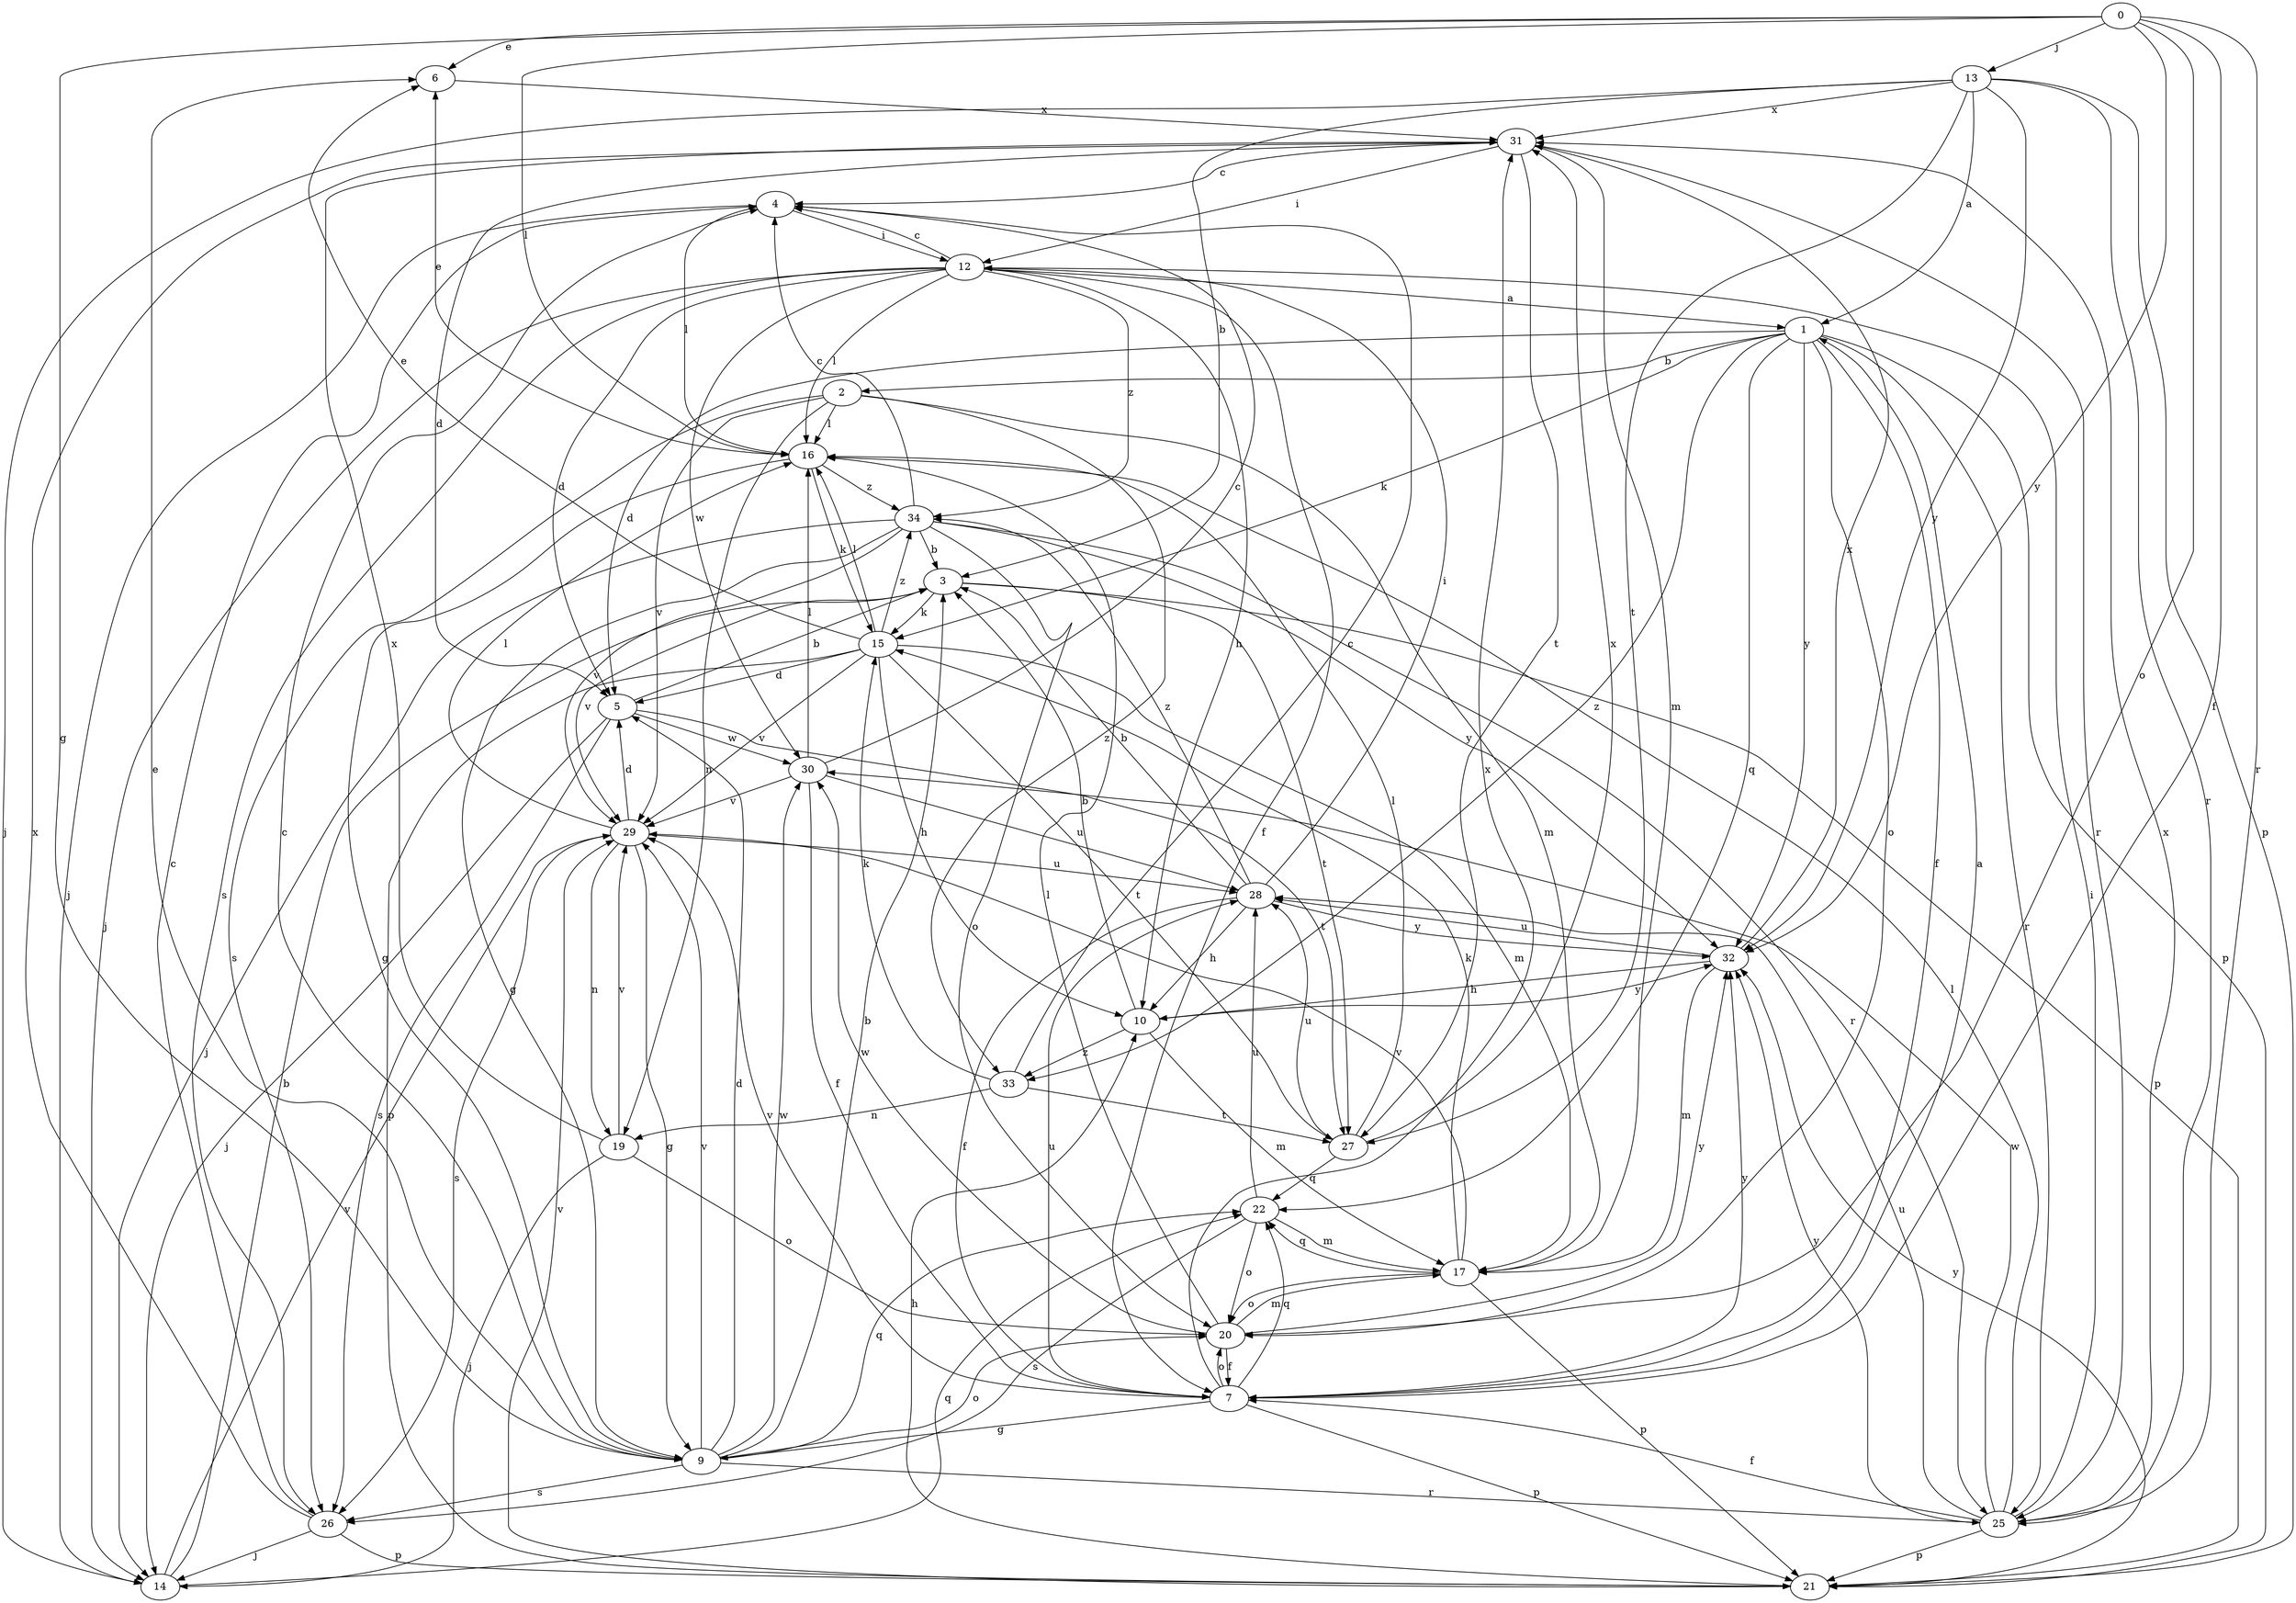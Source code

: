 strict digraph  {
0;
1;
2;
3;
4;
5;
6;
7;
9;
10;
12;
13;
14;
15;
16;
17;
19;
20;
21;
22;
25;
26;
27;
28;
29;
30;
31;
32;
33;
34;
0 -> 6  [label=e];
0 -> 7  [label=f];
0 -> 9  [label=g];
0 -> 13  [label=j];
0 -> 16  [label=l];
0 -> 20  [label=o];
0 -> 25  [label=r];
0 -> 32  [label=y];
1 -> 2  [label=b];
1 -> 5  [label=d];
1 -> 7  [label=f];
1 -> 15  [label=k];
1 -> 20  [label=o];
1 -> 21  [label=p];
1 -> 22  [label=q];
1 -> 25  [label=r];
1 -> 32  [label=y];
1 -> 33  [label=z];
2 -> 16  [label=l];
2 -> 17  [label=m];
2 -> 19  [label=n];
2 -> 26  [label=s];
2 -> 29  [label=v];
2 -> 33  [label=z];
3 -> 15  [label=k];
3 -> 21  [label=p];
3 -> 27  [label=t];
3 -> 29  [label=v];
4 -> 12  [label=i];
4 -> 14  [label=j];
4 -> 16  [label=l];
5 -> 3  [label=b];
5 -> 14  [label=j];
5 -> 26  [label=s];
5 -> 27  [label=t];
5 -> 30  [label=w];
6 -> 31  [label=x];
7 -> 1  [label=a];
7 -> 9  [label=g];
7 -> 20  [label=o];
7 -> 21  [label=p];
7 -> 22  [label=q];
7 -> 28  [label=u];
7 -> 29  [label=v];
7 -> 31  [label=x];
7 -> 32  [label=y];
9 -> 3  [label=b];
9 -> 4  [label=c];
9 -> 5  [label=d];
9 -> 6  [label=e];
9 -> 20  [label=o];
9 -> 22  [label=q];
9 -> 25  [label=r];
9 -> 26  [label=s];
9 -> 29  [label=v];
9 -> 30  [label=w];
10 -> 3  [label=b];
10 -> 17  [label=m];
10 -> 32  [label=y];
10 -> 33  [label=z];
12 -> 1  [label=a];
12 -> 4  [label=c];
12 -> 5  [label=d];
12 -> 7  [label=f];
12 -> 10  [label=h];
12 -> 14  [label=j];
12 -> 16  [label=l];
12 -> 26  [label=s];
12 -> 30  [label=w];
12 -> 34  [label=z];
13 -> 1  [label=a];
13 -> 3  [label=b];
13 -> 14  [label=j];
13 -> 21  [label=p];
13 -> 25  [label=r];
13 -> 27  [label=t];
13 -> 31  [label=x];
13 -> 32  [label=y];
14 -> 3  [label=b];
14 -> 22  [label=q];
14 -> 29  [label=v];
15 -> 5  [label=d];
15 -> 6  [label=e];
15 -> 10  [label=h];
15 -> 16  [label=l];
15 -> 17  [label=m];
15 -> 21  [label=p];
15 -> 27  [label=t];
15 -> 29  [label=v];
15 -> 34  [label=z];
16 -> 6  [label=e];
16 -> 9  [label=g];
16 -> 15  [label=k];
16 -> 34  [label=z];
17 -> 15  [label=k];
17 -> 20  [label=o];
17 -> 21  [label=p];
17 -> 22  [label=q];
17 -> 29  [label=v];
19 -> 14  [label=j];
19 -> 20  [label=o];
19 -> 29  [label=v];
19 -> 31  [label=x];
20 -> 7  [label=f];
20 -> 16  [label=l];
20 -> 17  [label=m];
20 -> 30  [label=w];
20 -> 32  [label=y];
21 -> 10  [label=h];
21 -> 29  [label=v];
21 -> 32  [label=y];
22 -> 17  [label=m];
22 -> 20  [label=o];
22 -> 26  [label=s];
22 -> 28  [label=u];
25 -> 7  [label=f];
25 -> 12  [label=i];
25 -> 16  [label=l];
25 -> 21  [label=p];
25 -> 28  [label=u];
25 -> 30  [label=w];
25 -> 31  [label=x];
25 -> 32  [label=y];
26 -> 4  [label=c];
26 -> 14  [label=j];
26 -> 21  [label=p];
26 -> 31  [label=x];
27 -> 16  [label=l];
27 -> 22  [label=q];
27 -> 28  [label=u];
27 -> 31  [label=x];
28 -> 3  [label=b];
28 -> 7  [label=f];
28 -> 10  [label=h];
28 -> 12  [label=i];
28 -> 32  [label=y];
28 -> 34  [label=z];
29 -> 5  [label=d];
29 -> 9  [label=g];
29 -> 16  [label=l];
29 -> 19  [label=n];
29 -> 26  [label=s];
29 -> 28  [label=u];
30 -> 4  [label=c];
30 -> 7  [label=f];
30 -> 16  [label=l];
30 -> 28  [label=u];
30 -> 29  [label=v];
31 -> 4  [label=c];
31 -> 5  [label=d];
31 -> 12  [label=i];
31 -> 17  [label=m];
31 -> 25  [label=r];
31 -> 27  [label=t];
32 -> 10  [label=h];
32 -> 17  [label=m];
32 -> 28  [label=u];
32 -> 31  [label=x];
33 -> 4  [label=c];
33 -> 15  [label=k];
33 -> 19  [label=n];
33 -> 27  [label=t];
34 -> 3  [label=b];
34 -> 4  [label=c];
34 -> 9  [label=g];
34 -> 14  [label=j];
34 -> 20  [label=o];
34 -> 25  [label=r];
34 -> 29  [label=v];
34 -> 32  [label=y];
}
